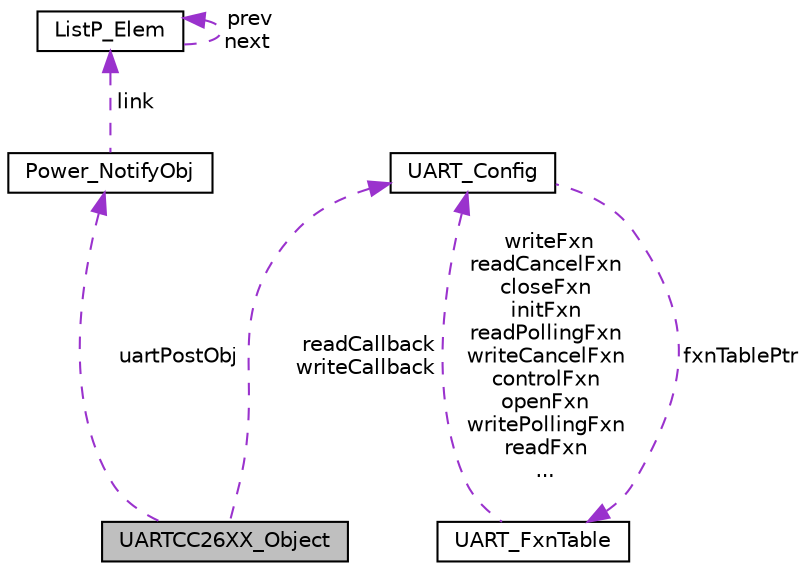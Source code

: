 digraph "UARTCC26XX_Object"
{
  edge [fontname="Helvetica",fontsize="10",labelfontname="Helvetica",labelfontsize="10"];
  node [fontname="Helvetica",fontsize="10",shape=record];
  Node1 [label="UARTCC26XX_Object",height=0.2,width=0.4,color="black", fillcolor="grey75", style="filled", fontcolor="black"];
  Node2 -> Node1 [dir="back",color="darkorchid3",fontsize="10",style="dashed",label=" uartPostObj" ];
  Node2 [label="Power_NotifyObj",height=0.2,width=0.4,color="black", fillcolor="white", style="filled",URL="$struct_power___notify_obj.html",tooltip="Power notify object structure. "];
  Node3 -> Node2 [dir="back",color="darkorchid3",fontsize="10",style="dashed",label=" link" ];
  Node3 [label="ListP_Elem",height=0.2,width=0.4,color="black", fillcolor="white", style="filled",URL="$struct_list_p___elem.html"];
  Node3 -> Node3 [dir="back",color="darkorchid3",fontsize="10",style="dashed",label=" prev\nnext" ];
  Node4 -> Node1 [dir="back",color="darkorchid3",fontsize="10",style="dashed",label=" readCallback\nwriteCallback" ];
  Node4 [label="UART_Config",height=0.2,width=0.4,color="black", fillcolor="white", style="filled",URL="$struct_u_a_r_t___config.html",tooltip="UART Global configuration. "];
  Node5 -> Node4 [dir="back",color="darkorchid3",fontsize="10",style="dashed",label=" fxnTablePtr" ];
  Node5 [label="UART_FxnTable",height=0.2,width=0.4,color="black", fillcolor="white", style="filled",URL="$struct_u_a_r_t___fxn_table.html",tooltip="The definition of a UART function table that contains the required set of functions to control a spec..."];
  Node4 -> Node5 [dir="back",color="darkorchid3",fontsize="10",style="dashed",label=" writeFxn\nreadCancelFxn\ncloseFxn\ninitFxn\nreadPollingFxn\nwriteCancelFxn\ncontrolFxn\nopenFxn\nwritePollingFxn\nreadFxn\n..." ];
}
